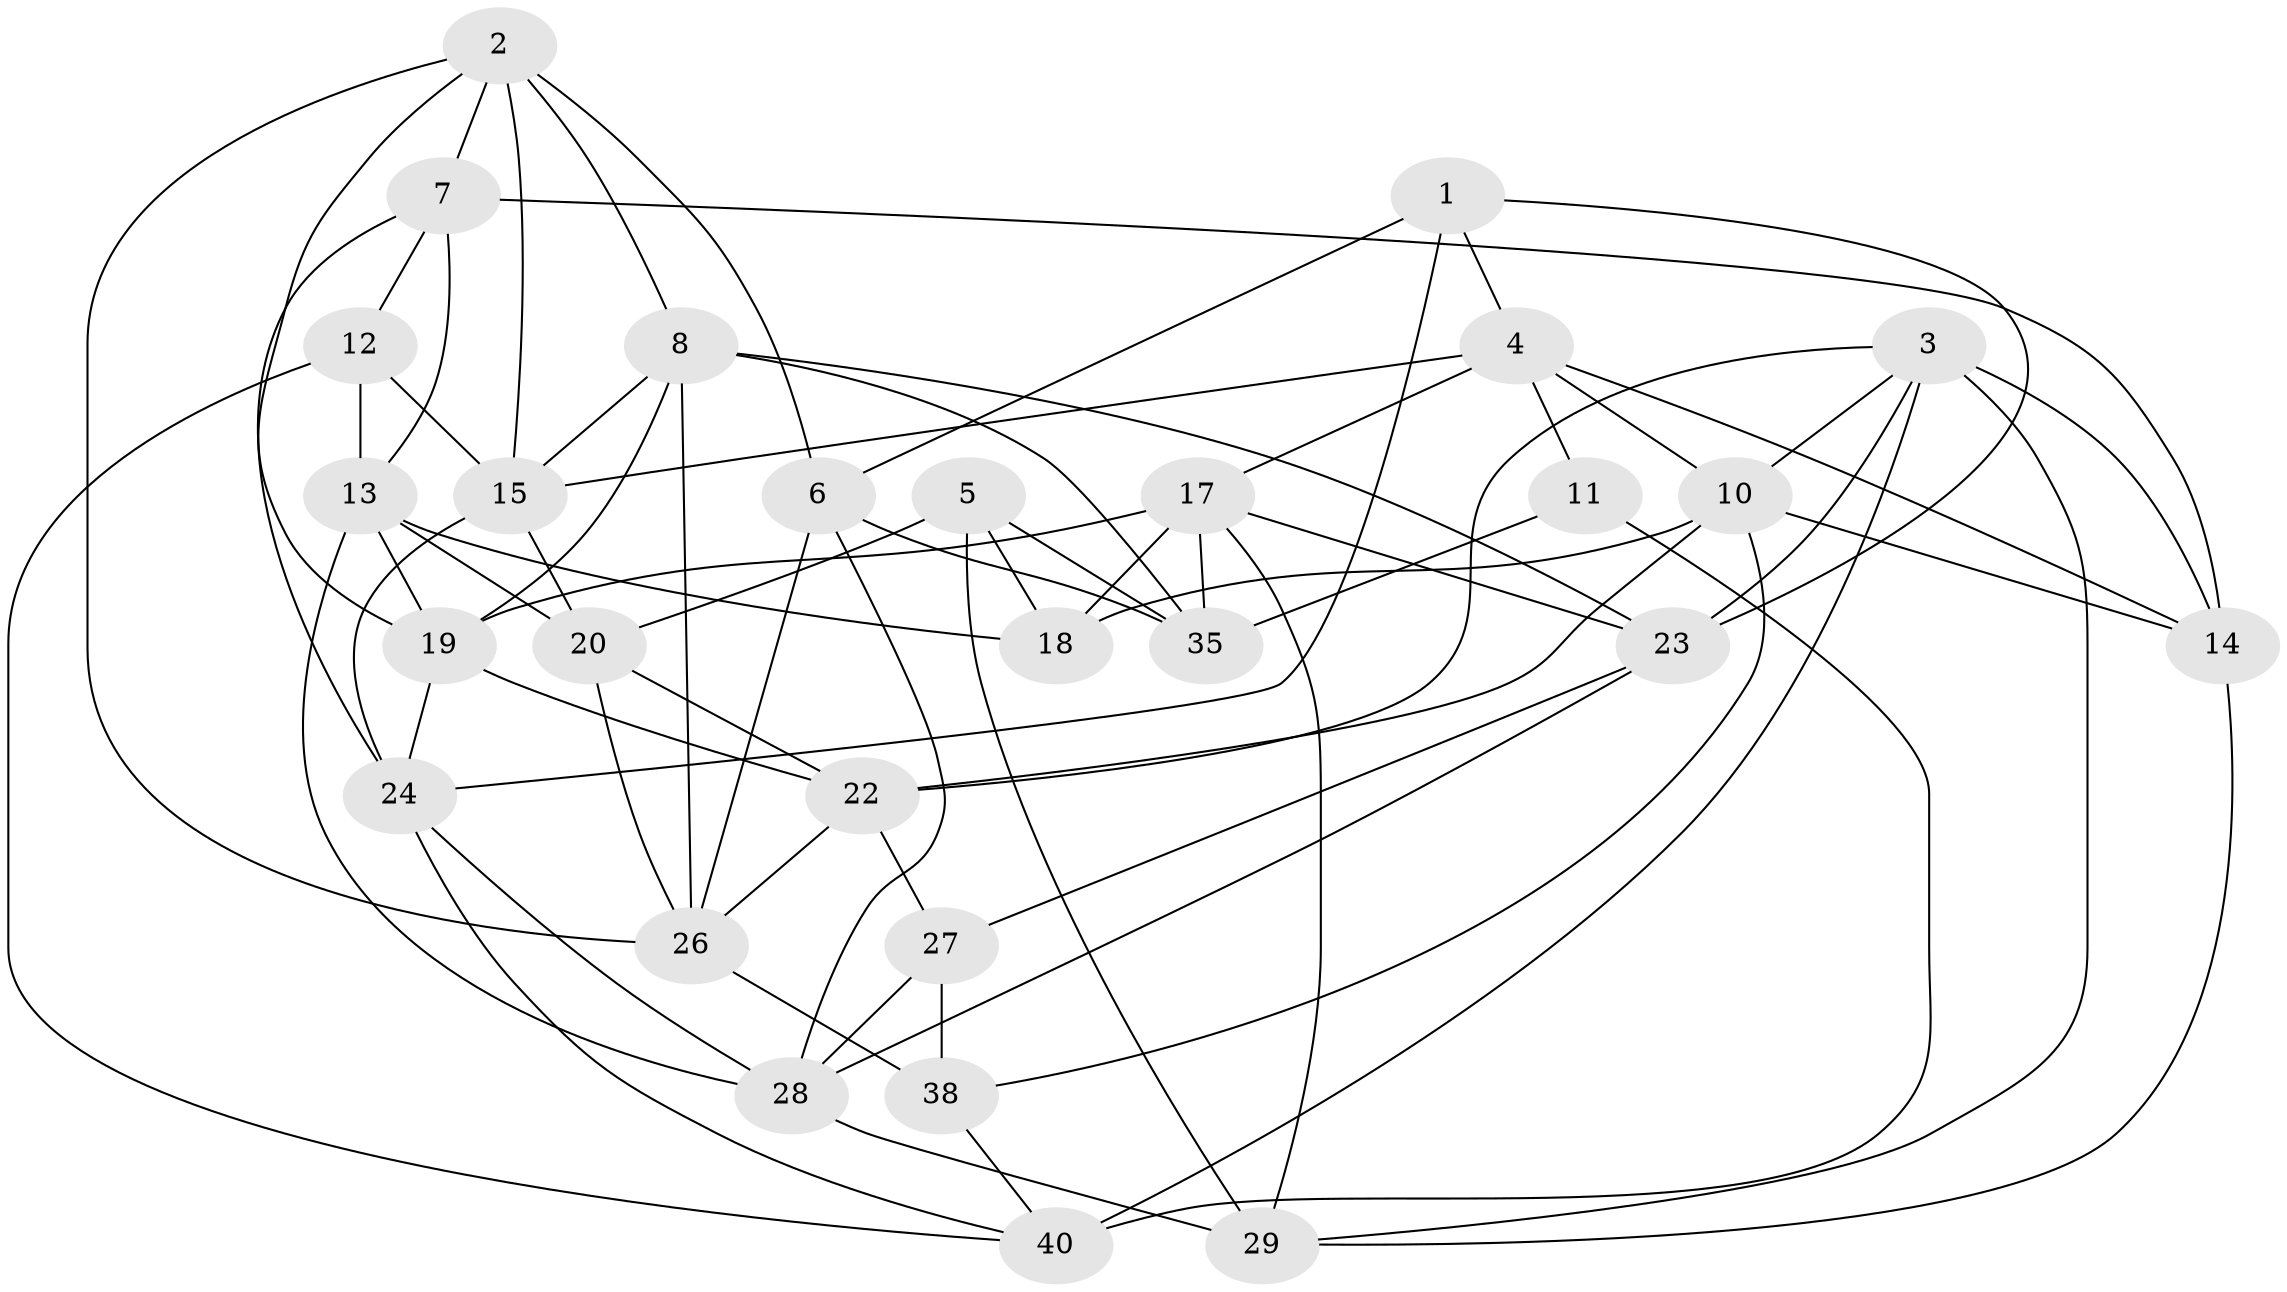 // Generated by graph-tools (version 1.1) at 2025/24/03/03/25 07:24:26]
// undirected, 28 vertices, 73 edges
graph export_dot {
graph [start="1"]
  node [color=gray90,style=filled];
  1;
  2 [super="+25"];
  3 [super="+16"];
  4 [super="+21"];
  5 [super="+36"];
  6 [super="+46"];
  7 [super="+9"];
  8 [super="+32"];
  10 [super="+34"];
  11;
  12;
  13 [super="+44"];
  14 [super="+39"];
  15 [super="+49"];
  17 [super="+30"];
  18;
  19 [super="+33"];
  20 [super="+47"];
  22 [super="+41"];
  23 [super="+45"];
  24 [super="+42"];
  26 [super="+48"];
  27;
  28 [super="+50"];
  29 [super="+31"];
  35 [super="+37"];
  38;
  40 [super="+43"];
  1 -- 4;
  1 -- 23;
  1 -- 6;
  1 -- 24;
  2 -- 19;
  2 -- 7;
  2 -- 6;
  2 -- 15;
  2 -- 8;
  2 -- 26;
  3 -- 14;
  3 -- 23;
  3 -- 40;
  3 -- 10;
  3 -- 29;
  3 -- 22;
  4 -- 10;
  4 -- 14;
  4 -- 17;
  4 -- 11;
  4 -- 15;
  5 -- 18;
  5 -- 29 [weight=2];
  5 -- 20 [weight=2];
  5 -- 35;
  6 -- 28;
  6 -- 26;
  6 -- 35 [weight=2];
  7 -- 14 [weight=2];
  7 -- 12;
  7 -- 13;
  7 -- 24;
  8 -- 26;
  8 -- 19;
  8 -- 23;
  8 -- 35;
  8 -- 15;
  10 -- 14;
  10 -- 38;
  10 -- 18;
  10 -- 22;
  11 -- 35;
  11 -- 40 [weight=2];
  12 -- 15;
  12 -- 40;
  12 -- 13;
  13 -- 20;
  13 -- 19;
  13 -- 18;
  13 -- 28;
  14 -- 29;
  15 -- 24;
  15 -- 20;
  17 -- 29;
  17 -- 18;
  17 -- 35;
  17 -- 19;
  17 -- 23;
  19 -- 24;
  19 -- 22;
  20 -- 26;
  20 -- 22;
  22 -- 27;
  22 -- 26;
  23 -- 27;
  23 -- 28;
  24 -- 40;
  24 -- 28;
  26 -- 38;
  27 -- 38;
  27 -- 28;
  28 -- 29;
  38 -- 40;
}
